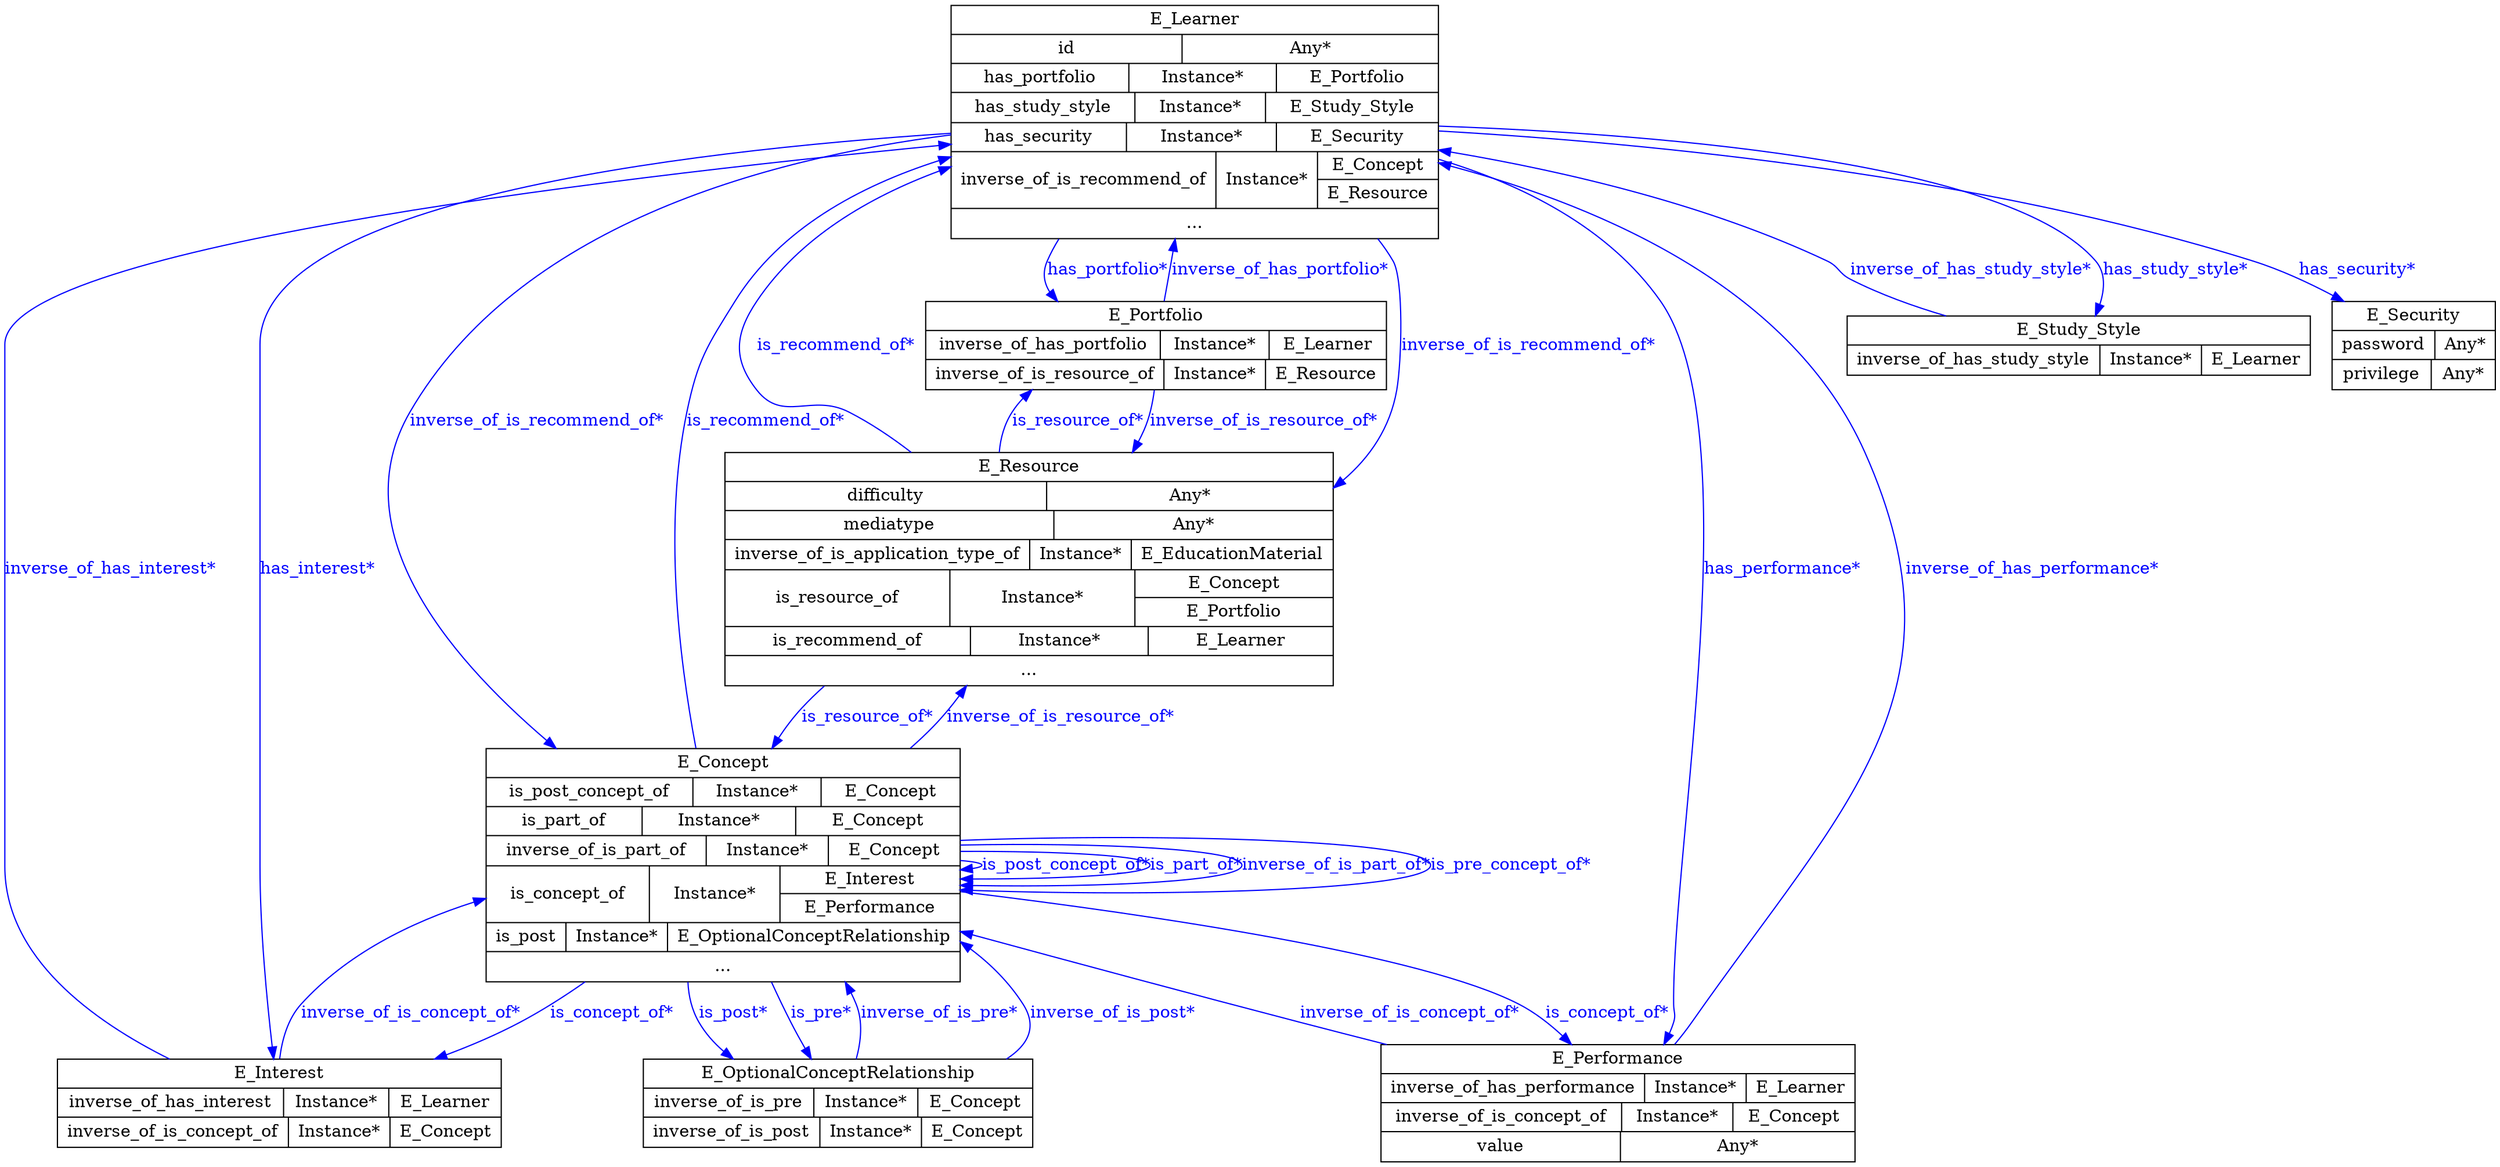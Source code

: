digraph elearning {
	node [label="\N"];
	graph [bb="0,0,1767,962"];
	"http://www.owl-ontologies.com/e-learning.owl#E_Learner" [label="{E_Learner|{id|Any*}|{has_portfolio|Instance*|{E_Portfolio}}|{has_study_style|Instance*|{E_Study_Style}}|{has_security|Instance*\
|{E_Security}}|{inverse_of_is_recommend_of|Instance*|{E_Concept|E_Resource}}|{...}}", shape=record, color="0.0,0.0,0.0", fontcolor="0.0,0.0,0.0", pos="842,865", rects="671.5,937,1012.5,961 671.5,913,831.5,937 831.5,913,1012.5,937 671.5,889,795.5,913 795.5,889,897.5,913 897.5,889,1012.5,913 671.5\
,865,799.5,889 799.5,865,890.5,889 890.5,865,1012.5,889 671.5,841,792.5,865 792.5,841,898.5,865 898.5,841,1012.5,865 671.5,793,856.5\
,841 856.5,793,926.5,841 926.5,817,1012.5,841 926.5,793,1012.5,817 671.5,769,1012.5,793", width="4.7222", height="2.6806"];
	"http://www.owl-ontologies.com/e-learning.owl#E_Portfolio" [label="{E_Portfolio|{inverse_of_has_portfolio|Instance*|{E_Learner}}|{inverse_of_is_resource_of|Instance*|{E_Resource}}}", shape=record, color="0.0,0.0,0.0", fontcolor="0.0,0.0,0.0", pos="808,679", rects="646.5,691,969.5,715 646.5,667,811.5,691 811.5,667,888.5,691 888.5,667,969.5,691 646.5,643,813.5,667 813.5,643,883.5,667 883.5,643\
,969.5,667", width="4.4722", height="1.0139"];
	"http://www.owl-ontologies.com/e-learning.owl#E_Study_Style" [label="{E_Study_Style|{inverse_of_has_study_style|Instance*|{E_Learner}}}", shape=record, color="0.0,0.0,0.0", fontcolor="0.0,0.0,0.0", pos="1473,679", rects="1314.5,679,1631.5,703 1314.5,655,1487.5,679 1487.5,655,1557.5,679 1557.5,655,1631.5,679", width="4.3889", height="0.68056"];
	"http://www.owl-ontologies.com/e-learning.owl#E_Security" [label="{E_Security|{password|Any*}|{privilege|Any*}}", shape=record, color="0.0,0.0,0.0", fontcolor="0.0,0.0,0.0", pos="1708,679", rects="1649,691,1767,715 1649,667,1720,691 1720,667,1767,691 1649,643,1716,667 1716,643,1767,667", width="1.6389", height="1.0139"];
	"http://www.owl-ontologies.com/e-learning.owl#E_Concept" [label="{E_Concept|{is_post_concept_of|Instance*|{E_Concept}}|{is_part_of|Instance*|{E_Concept}}|{inverse_of_is_part_of|Instance*|{E_Concept\
}}|{is_concept_of|Instance*|{E_Interest|E_Performance}}|{is_post|Instance*|{E_OptionalConceptRelationship}}|{...}}", shape=record, color="0.0,0.0,0.0", fontcolor="0.0,0.0,0.0", pos="501,247", rects="338.5,319,663.5,343 338.5,295,483.5,319 483.5,295,568.5,319 568.5,295,663.5,319 338.5,271,445.5,295 445.5,271,549.5,295 549.5,271\
,663.5,295 338.5,247,489.5,271 489.5,247,571.5,271 571.5,247,663.5,271 338.5,199,453.5,247 453.5,199,541.5,247 541.5,223,663.5,\
247 541.5,199,663.5,223 338.5,175,396.5,199 396.5,175,466.5,199 466.5,175,663.5,199 338.5,151,663.5,175", width="4.5", height="2.6806"];
	"http://www.owl-ontologies.com/e-learning.owl#E_Resource" [label="{E_Resource|{difficulty|Any*}|{mediatype|Any*}|{inverse_of_is_application_type_of|Instance*|{E_EducationMaterial}}|{is_resource_\
of|Instance*|{E_Concept|E_Portfolio}}|{is_recommend_of|Instance*|{E_Learner}}|{...}}", shape=record, color="0.0,0.0,0.0", fontcolor="0.0,0.0,0.0", pos="709,493", rects="502,565,916,589 502,541,718,565 718,541,916,565 502,517,722,541 722,517,916,541 502,493,713,517 713,493,783,517 783,493,916,517 \
502,445,656,493 656,445,780,493 780,469,916,493 780,445,916,469 502,421,671,445 671,421,791,445 791,421,916,445 502,397,916,421", width="5.75", height="2.6806"];
	"http://www.owl-ontologies.com/e-learning.owl#E_Interest" [label="{E_Interest|{inverse_of_has_interest|Instance*|{E_Learner}}|{inverse_of_is_concept_of|Instance*|{E_Concept}}}", shape=record, color="0.0,0.0,0.0", fontcolor="0.0,0.0,0.0", pos="191,49", rects="34,61,348,85 34,37,190,61 190,37,267,61 267,37,348,61 34,13,198,37 198,13,268,37 268,13,348,37", width="4.3611", height="1.0139"];
	"http://www.owl-ontologies.com/e-learning.owl#E_Performance" [label="{E_Performance|{inverse_of_has_performance|Instance*|{E_Learner}}|{inverse_of_is_concept_of|Instance*|{E_Concept}}|{value|Any*}}", shape=record, color="0.0,0.0,0.0", fontcolor="0.0,0.0,0.0", pos="1141,49", rects="979.5,73,1302.5,97 979.5,49,1158.5,73 1158.5,49,1228.5,73 1228.5,49,1302.5,73 979.5,25,1146.5,49 1146.5,25,1219.5,49 1219.5,25,1302.5\
,49 979.5,1,1139.5,25 1139.5,1,1302.5,25", width="4.4722", height="1.3472"];
	"http://www.owl-ontologies.com/e-learning.owl#E_OptionalConceptRelationship" [label="{E_OptionalConceptRelationship|{inverse_of_is_pre|Instance*|{E_Concept}}|{inverse_of_is_post|Instance*|{E_Concept}}}", shape=record, color="0.0,0.0,0.0", fontcolor="0.0,0.0,0.0", pos="600,49", rects="463,61,737,85 463,37,582,61 582,37,654,61 654,37,737,61 463,13,587,37 587,13,657,37 657,13,737,37", width="3.8056", height="1.0139"];
	"http://www.owl-ontologies.com/e-learning.owl#E_Learner" -> "http://www.owl-ontologies.com/e-learning.owl#E_Portfolio" [style=filled, label="has_portfolio*", color="0.6666667,1.0,1.0", fontcolor="0.6666667,1.0,1.0", pos="e,747.18,715.21 746.89,768.78 743.47,762.68 740.47,756.41 738,750 734.31,740.41 736.09,731.45 741.01,723.34", lp="779,742"];
	"http://www.owl-ontologies.com/e-learning.owl#E_Learner" -> "http://www.owl-ontologies.com/e-learning.owl#E_Study_Style" [style=filled, label="has_study_style*", color="0.6666667,1.0,1.0", fontcolor="0.6666667,1.0,1.0", pos="e,1485.4,703.27 1012.7,858.42 1182.2,847.88 1425,820.56 1484,750 1492.5,739.79 1492.1,725.74 1488.6,712.83", lp="1538.5,742"];
	"http://www.owl-ontologies.com/e-learning.owl#E_Learner" -> "http://www.owl-ontologies.com/e-learning.owl#E_Security" [style=filled, label="has_security*", color="0.6666667,1.0,1.0", fontcolor="0.6666667,1.0,1.0", pos="e,1658.4,715.06 1012.8,846.63 1200.1,825.11 1487.7,787.58 1591,750 1611.1,742.67 1631.6,731.69 1649.7,720.54", lp="1663.5,742"];
	"http://www.owl-ontologies.com/e-learning.owl#E_Learner" -> "http://www.owl-ontologies.com/e-learning.owl#E_Concept" [style=filled, label="inverse_of_is_recommend_of*", color="0.6666667,1.0,1.0", fontcolor="0.6666667,1.0,1.0", pos="e,382.21,343.05 671.36,825.82 603.77,807.2 526.49,781.93 460,750 370.98,707.25 322.94,711.41 277,624 227.25,529.34 299.53,425.05\
 374.91,350.2", lp="364.5,616"];
	"http://www.owl-ontologies.com/e-learning.owl#E_Learner" -> "http://www.owl-ontologies.com/e-learning.owl#E_Resource" [style=filled, label="inverse_of_is_recommend_of*", color="0.6666667,1.0,1.0", fontcolor="0.6666667,1.0,1.0", pos="e,916.02,558.36 963.49,768.91 967.78,762.83 971.66,756.52 975,750 983.92,732.57 982.39,659.69 978,642 969.98,609.72 949.93,584.32\
 924.18,564.38", lp="1068.5,679"];
	"http://www.owl-ontologies.com/e-learning.owl#E_Learner" -> "http://www.owl-ontologies.com/e-learning.owl#E_Interest" [style=filled, label="has_interest*", color="0.6666667,1.0,1.0", fontcolor="0.6666667,1.0,1.0", pos="e,186.33,85.06 671.1,851.19 473.47,830.39 175,781.94 175,679 175,679 175,679 175,247 175,194.81 180.59,135.14 185.16,95.062", lp="211.5,493"];
	"http://www.owl-ontologies.com/e-learning.owl#E_Learner" -> "http://www.owl-ontologies.com/e-learning.owl#E_Performance" [style=filled, label="has_performance*", color="0.6666667,1.0,1.0", fontcolor="0.6666667,1.0,1.0", pos="e,1170.5,97.268 1012.7,823.85 1069,801.47 1125.8,767.42 1160,716 1231.9,607.86 1176.4,261.83 1177,132 1177,124.89 1178.7,122.9 1177\
,116 1176.2,112.86 1175.2,109.71 1174.1,106.58", lp="1248,493"];
	"http://www.owl-ontologies.com/e-learning.owl#E_Performance" -> "http://www.owl-ontologies.com/e-learning.owl#E_Learner" [style=filled, label="inverse_of_has_performance*", color="0.6666667,1.0,1.0", fontcolor="0.6666667,1.0,1.0", pos="e,1012.7,821.18 1179.1,97.044 1183.4,103.26 1187.4,109.67 1191,116 1297.2,304.76 1383.2,388.42 1304,590 1257.8,707.66 1131.2,777.8\
 1022.2,817.76", lp="1419,493"];
	"http://www.owl-ontologies.com/e-learning.owl#E_Performance" -> "http://www.owl-ontologies.com/e-learning.owl#E_Concept" [style=filled, label="inverse_of_is_concept_of*", color="0.6666667,1.0,1.0", fontcolor="0.6666667,1.0,1.0", pos="e,663.57,197.34 979.25,95.072 956.61,101.89 933.68,108.98 912,116 891.81,122.54 887.13,125.26 867,132 804.05,153.07 734.64,175.17\
 673.34,194.3", lp="989,124"];
	"http://www.owl-ontologies.com/e-learning.owl#E_OptionalConceptRelationship" -> "http://www.owl-ontologies.com/e-learning.owl#E_Concept" [style=filled, label="inverse_of_is_pre*", color="0.6666667,1.0,1.0", fontcolor="0.6666667,1.0,1.0", pos="e,663.79,203.41 733.6,85.118 752.34,97.029 761.51,112.41 749,132 730.63,160.76 703.02,182.44 672.8,198.74", lp="809,124"];
	"http://www.owl-ontologies.com/e-learning.owl#E_OptionalConceptRelationship" -> "http://www.owl-ontologies.com/e-learning.owl#E_Concept" [style=filled, label="inverse_of_is_post*", color="0.6666667,1.0,1.0", fontcolor="0.6666667,1.0,1.0", pos="e,601.77,150.73 612.55,85.127 615.78,100.07 616.9,117.3 611,132 609.67,135.31 608.2,138.57 606.6,141.79", lp="672.5,124"];
	"http://www.owl-ontologies.com/e-learning.owl#E_Study_Style" -> "http://www.owl-ontologies.com/e-learning.owl#E_Learner" [style=filled, label="inverse_of_has_study_style*", color="0.6666667,1.0,1.0", fontcolor="0.6666667,1.0,1.0", pos="e,1012.6,840.9 1387.2,703.05 1363.7,711.27 1338.7,721.6 1317,734 1307.4,739.48 1307.8,744.97 1298,750 1212.5,793.82 1109.2,821.66\
 1022.5,838.95", lp="1398.5,742"];
	"http://www.owl-ontologies.com/e-learning.owl#E_Interest" -> "http://www.owl-ontologies.com/e-learning.owl#E_Learner" [style=filled, label="inverse_of_has_interest*", color="0.6666667,1.0,1.0", fontcolor="0.6666667,1.0,1.0", pos="e,671.36,844.4 121.23,85.038 66.672,118.77 0,174.76 0,247 0,679 0,679 0,679 0,746.16 413.73,810.56 661.16,843.07", lp="69.5,493"];
	"http://www.owl-ontologies.com/e-learning.owl#E_Interest" -> "http://www.owl-ontologies.com/e-learning.owl#E_Concept" [style=filled, label="inverse_of_is_concept_of*", color="0.6666667,1.0,1.0", fontcolor="0.6666667,1.0,1.0", pos="e,338.43,214.14 191.37,85.043 193.27,101.02 198.02,119.08 209,132 240.05,168.53 284.26,193.53 328.9,210.61", lp="286,124"];
	"http://www.owl-ontologies.com/e-learning.owl#E_Resource" -> "http://www.owl-ontologies.com/e-learning.owl#E_Concept" [style=filled, label="is_resource_of*", color="0.6666667,1.0,1.0", fontcolor="0.6666667,1.0,1.0", pos="e,530.99,343.11 568.05,396.69 562.33,390.67 556.94,384.43 552,378 545.92,370.09 540.49,361.36 535.64,352.29", lp="597.5,370"];
	"http://www.owl-ontologies.com/e-learning.owl#E_Resource" -> "http://www.owl-ontologies.com/e-learning.owl#E_Portfolio" [style=filled, label="is_resource_of*", color="0.6666667,1.0,1.0", fontcolor="0.6666667,1.0,1.0", pos="e,718.15,642.74 690.84,589 692.17,601.36 695.55,613.39 702,624 704.56,628.21 707.55,632.11 710.88,635.72", lp="747.5,616"];
	"http://www.owl-ontologies.com/e-learning.owl#E_Resource" -> "http://www.owl-ontologies.com/e-learning.owl#E_Learner" [style=filled, label="is_recommend_of*", color="0.6666667,1.0,1.0", fontcolor="0.6666667,1.0,1.0", pos="e,671.18,823.3 628.37,589.09 614.53,602.03 599.56,614.19 584,624 562.24,637.72 544.1,621.18 529,642 509.7,668.63 511.44,688.19 529\
,716 559.39,764.12 610.04,797.03 661.84,819.39", lp="583.5,679"];
	"http://www.owl-ontologies.com/e-learning.owl#E_Portfolio" -> "http://www.owl-ontologies.com/e-learning.owl#E_Learner" [style=filled, label="inverse_of_has_portfolio*", color="0.6666667,1.0,1.0", fontcolor="0.6666667,1.0,1.0", pos="e,826.37,768.68 816.13,715.04 817.47,721.35 818.82,727.86 820,734 821.55,742.06 823.1,750.4 824.61,758.81", lp="897,742"];
	"http://www.owl-ontologies.com/e-learning.owl#E_Portfolio" -> "http://www.owl-ontologies.com/e-learning.owl#E_Resource" [style=filled, label="inverse_of_is_resource_of*", color="0.6666667,1.0,1.0", fontcolor="0.6666667,1.0,1.0", pos="e,783.49,589.13 803.38,642.68 801.13,631.26 797.82,618.82 793,608 791.55,604.74 789.99,601.48 788.34,598.24", lp="877.5,616"];
	"http://www.owl-ontologies.com/e-learning.owl#E_Concept" -> "http://www.owl-ontologies.com/e-learning.owl#E_Concept" [style=filled, label="is_post_concept_of*", color="0.6666667,1.0,1.0", fontcolor="0.6666667,1.0,1.0", pos="e,663.54,242.9 663.54,251.1 674.41,250.16 681,248.79 681,247 681,245.86 678.29,244.88 673.49,244.08", lp="741.5,247"];
	"http://www.owl-ontologies.com/e-learning.owl#E_Concept" -> "http://www.owl-ontologies.com/e-learning.owl#E_Concept" [style=filled, label="is_part_of*", color="0.6666667,1.0,1.0", fontcolor="0.6666667,1.0,1.0", pos="e,663.6,229.35 663.6,264.65 735.68,265.43 802,259.55 802,247 802,235.04 741.75,229.13 673.69,229.28", lp="834.5,247"];
	"http://www.owl-ontologies.com/e-learning.owl#E_Concept" -> "http://www.owl-ontologies.com/e-learning.owl#E_Concept" [style=filled, label="inverse_of_is_part_of*", color="0.6666667,1.0,1.0", fontcolor="0.6666667,1.0,1.0", pos="e,663.58,224.4 663.58,269.6 763.01,273.12 867,265.59 867,247 867,229.05 770,221.41 673.79,224.08", lp="932.5,247"];
	"http://www.owl-ontologies.com/e-learning.owl#E_Concept" -> "http://www.owl-ontologies.com/e-learning.owl#E_Interest" [style=filled, label="is_concept_of*", color="0.6666667,1.0,1.0", fontcolor="0.6666667,1.0,1.0", pos="e,302.36,85.058 409.3,150.88 394.56,138.18 378.9,126.09 363,116 347.1,105.91 329.44,96.925 311.66,89.065", lp="429,124"];
	"http://www.owl-ontologies.com/e-learning.owl#E_Concept" -> "http://www.owl-ontologies.com/e-learning.owl#E_Performance" [style=filled, label="is_concept_of*", color="0.6666667,1.0,1.0", fontcolor="0.6666667,1.0,1.0", pos="e,1106.8,97.08 663.63,225.42 805.39,204.54 998.56,170.47 1066,132 1078.4,124.95 1089.8,115.15 1099.8,104.74", lp="1129,124"];
	"http://www.owl-ontologies.com/e-learning.owl#E_Concept" -> "http://www.owl-ontologies.com/e-learning.owl#E_OptionalConceptRelationship" [style=filled, label="is_post*", color="0.6666667,1.0,1.0", fontcolor="0.6666667,1.0,1.0", pos="e,524.33,85.08 486.56,150.86 487.99,138.65 491.2,126.7 497,116 501.92,106.93 508.66,98.894 516.35,91.827", lp="521.5,124"];
	"http://www.owl-ontologies.com/e-learning.owl#E_Concept" -> "http://www.owl-ontologies.com/e-learning.owl#E_OptionalConceptRelationship" [style=filled, label="is_pre*", color="0.6666667,1.0,1.0", fontcolor="0.6666667,1.0,1.0", pos="e,580.93,85.071 547.54,150.98 553.37,139.18 559.29,127.3 565,116 568.58,108.92 572.42,101.44 576.2,94.156", lp="586,124"];
	"http://www.owl-ontologies.com/e-learning.owl#E_Concept" -> "http://www.owl-ontologies.com/e-learning.owl#E_Concept" [style=filled, label="is_pre_concept_of*", color="0.6666667,1.0,1.0", fontcolor="0.6666667,1.0,1.0", pos="e,663.66,221.13 663.66,272.87 811.05,281.59 998,272.97 998,247 998,221.62 819.35,212.81 673.65,220.57", lp="1055,247"];
	"http://www.owl-ontologies.com/e-learning.owl#E_Concept" -> "http://www.owl-ontologies.com/e-learning.owl#E_Learner" [style=filled, label="is_recommend_of*", color="0.6666667,1.0,1.0", fontcolor="0.6666667,1.0,1.0", pos="e,671.49,829.53 478.24,343.28 463.7,420.05 450.98,529.92 471,624 480.32,667.79 488.12,678.14 512,716 545.67,769.39 603.7,803.82 \
661.79,825.95", lp="525.5,616"];
	"http://www.owl-ontologies.com/e-learning.owl#E_Concept" -> "http://www.owl-ontologies.com/e-learning.owl#E_Resource" [style=filled, label="inverse_of_is_resource_of*", color="0.6666667,1.0,1.0", fontcolor="0.6666667,1.0,1.0", pos="e,666.49,396.68 626.37,343.13 632.23,349.27 637.82,355.58 643,362 649.48,370.04 655.56,378.82 661.21,387.9", lp="731.5,370"];
}
